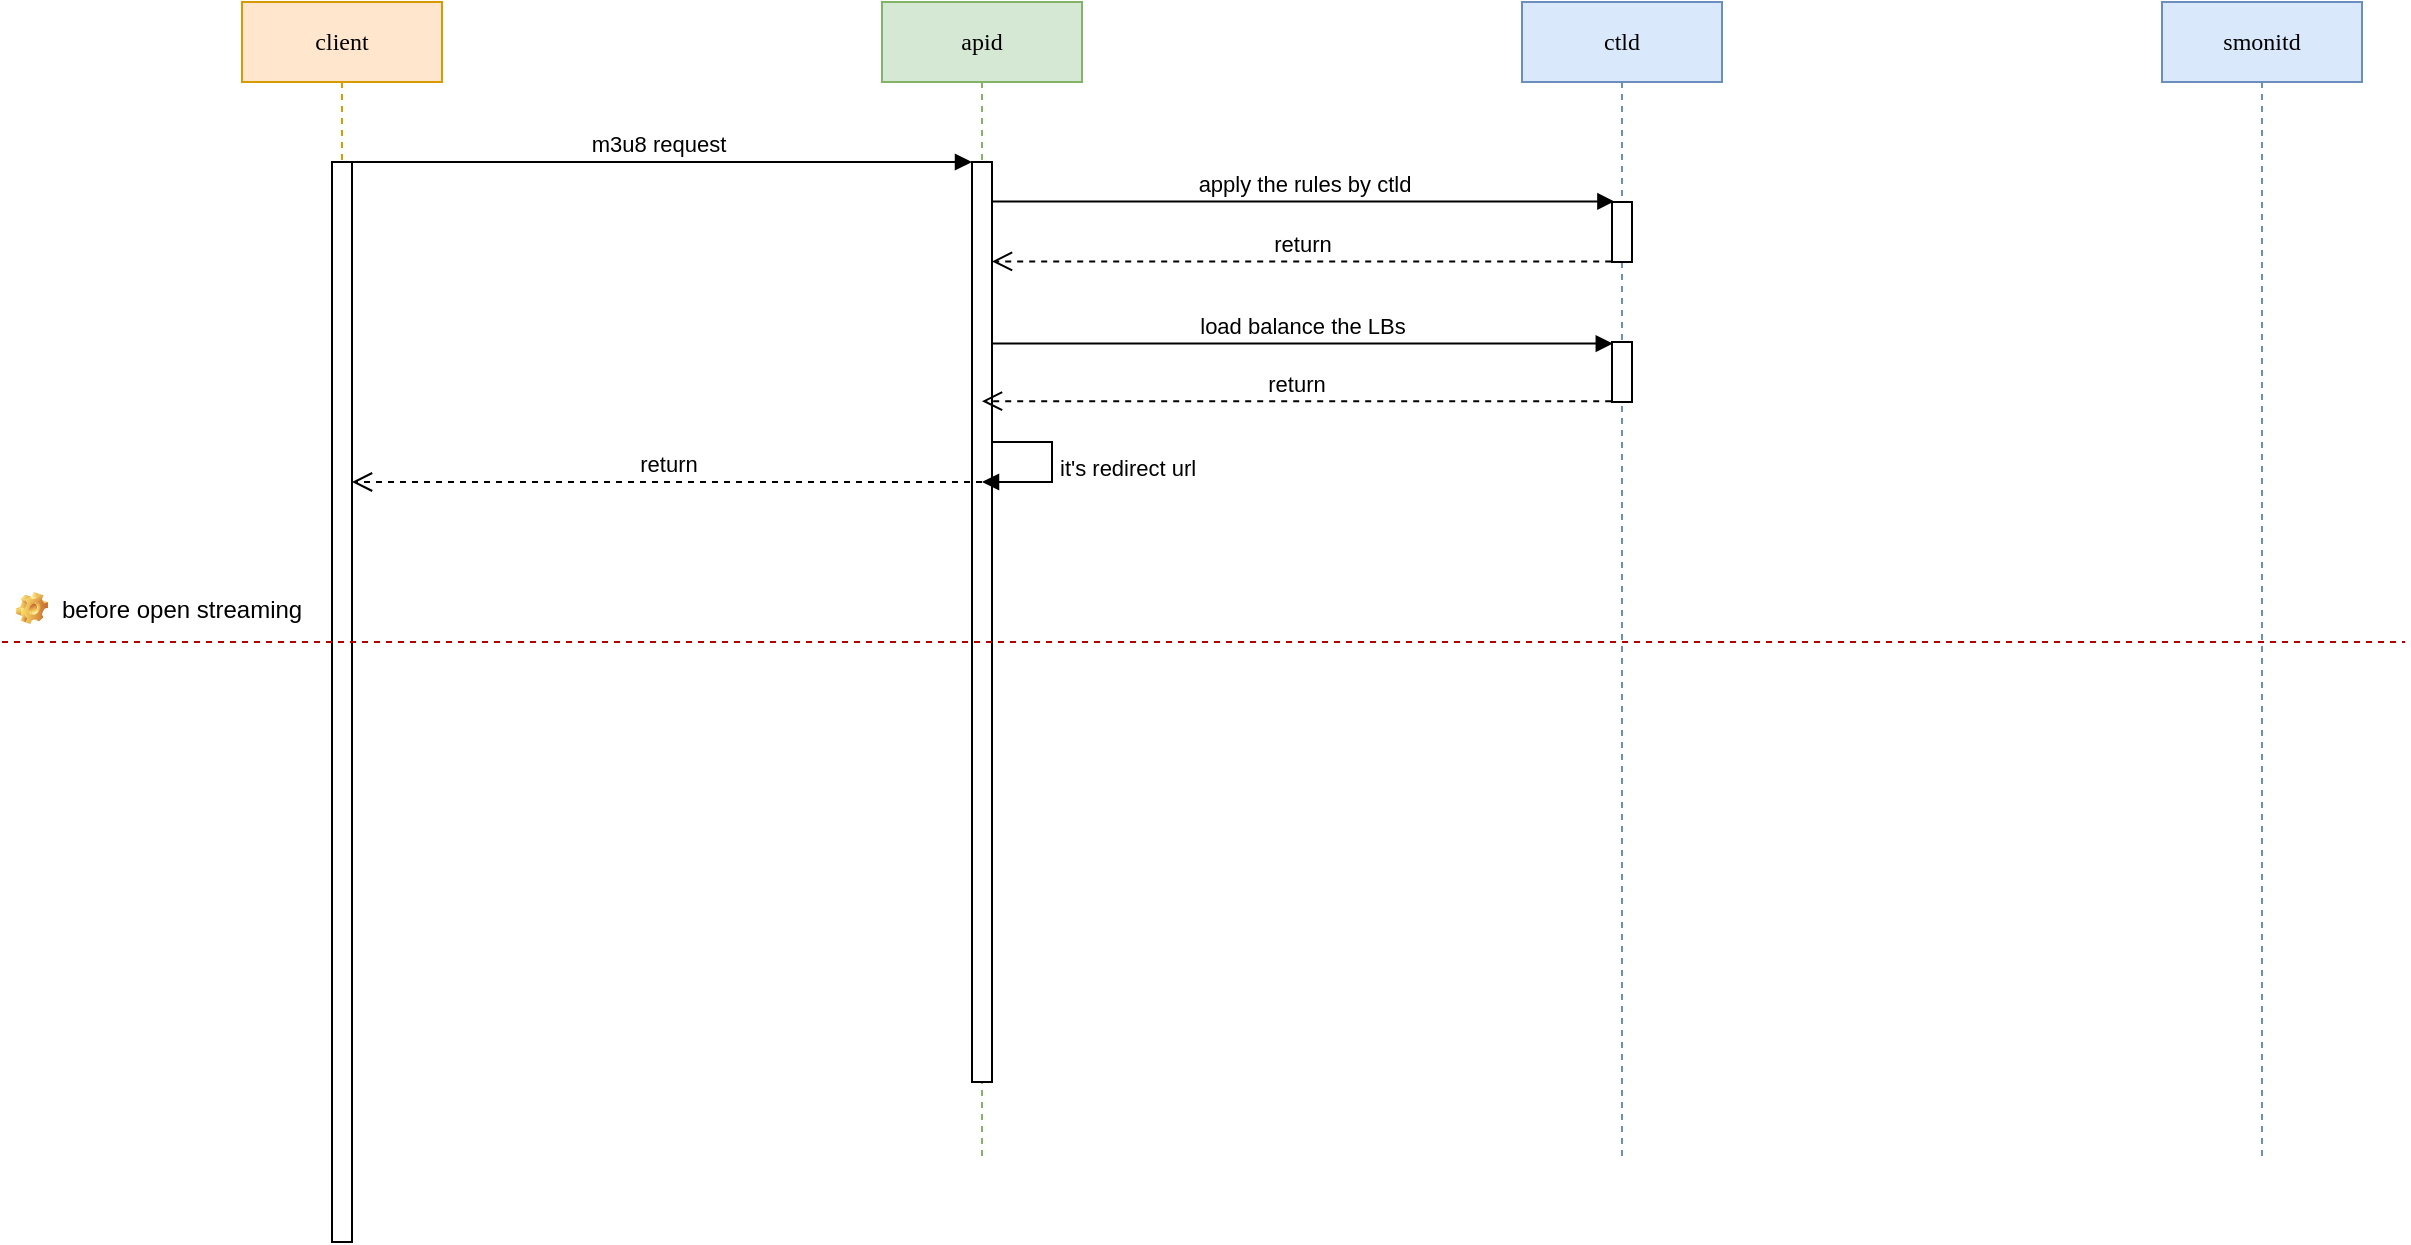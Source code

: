 <mxfile version="20.8.3" type="github">
  <diagram name="apid-hls" id="13e1069c-82ec-6db2-03f1-153e76fe0fe0">
    <mxGraphModel dx="2145" dy="634" grid="1" gridSize="10" guides="1" tooltips="1" connect="1" arrows="1" fold="1" page="1" pageScale="1" pageWidth="1100" pageHeight="850" background="none" math="0" shadow="0">
      <root>
        <mxCell id="0" />
        <mxCell id="1" parent="0" />
        <mxCell id="7baba1c4bc27f4b0-2" value="apid" style="shape=umlLifeline;perimeter=lifelinePerimeter;whiteSpace=wrap;html=1;container=1;collapsible=0;recursiveResize=0;outlineConnect=0;rounded=0;shadow=0;comic=0;labelBackgroundColor=none;strokeWidth=1;fontFamily=Verdana;fontSize=12;align=center;fillColor=#d5e8d4;strokeColor=#82b366;" parent="1" vertex="1">
          <mxGeometry x="400" y="80" width="100" height="580" as="geometry" />
        </mxCell>
        <mxCell id="UFAurpjtppyZMZ4vWk6g-6" value="" style="html=1;points=[];perimeter=orthogonalPerimeter;rounded=0;shadow=0;glass=0;sketch=0;strokeColor=default;" vertex="1" parent="7baba1c4bc27f4b0-2">
          <mxGeometry x="45" y="80" width="10" height="460" as="geometry" />
        </mxCell>
        <mxCell id="UFAurpjtppyZMZ4vWk6g-18" value="it&#39;s redirect url" style="edgeStyle=orthogonalEdgeStyle;html=1;align=left;spacingLeft=2;endArrow=block;rounded=0;" edge="1" parent="7baba1c4bc27f4b0-2">
          <mxGeometry relative="1" as="geometry">
            <mxPoint x="55" y="220" as="sourcePoint" />
            <Array as="points">
              <mxPoint x="85" y="220" />
              <mxPoint x="85" y="240" />
            </Array>
            <mxPoint x="50" y="240" as="targetPoint" />
          </mxGeometry>
        </mxCell>
        <mxCell id="7baba1c4bc27f4b0-3" value="ctld" style="shape=umlLifeline;perimeter=lifelinePerimeter;whiteSpace=wrap;html=1;container=1;collapsible=0;recursiveResize=0;outlineConnect=0;rounded=0;shadow=0;comic=0;labelBackgroundColor=none;strokeWidth=1;fontFamily=Verdana;fontSize=12;align=center;fillColor=#dae8fc;strokeColor=#6c8ebf;" parent="1" vertex="1">
          <mxGeometry x="720" y="80" width="100" height="580" as="geometry" />
        </mxCell>
        <mxCell id="UFAurpjtppyZMZ4vWk6g-10" value="" style="html=1;points=[];perimeter=orthogonalPerimeter;rounded=0;shadow=0;glass=0;sketch=0;strokeColor=default;" vertex="1" parent="7baba1c4bc27f4b0-3">
          <mxGeometry x="45" y="100" width="10" height="30" as="geometry" />
        </mxCell>
        <mxCell id="UFAurpjtppyZMZ4vWk6g-14" value="" style="html=1;points=[];perimeter=orthogonalPerimeter;rounded=0;shadow=0;glass=0;sketch=0;strokeColor=default;" vertex="1" parent="7baba1c4bc27f4b0-3">
          <mxGeometry x="45" y="170" width="10" height="30" as="geometry" />
        </mxCell>
        <mxCell id="7baba1c4bc27f4b0-8" value="client" style="shape=umlLifeline;perimeter=lifelinePerimeter;whiteSpace=wrap;html=1;container=1;collapsible=0;recursiveResize=0;outlineConnect=0;rounded=0;shadow=0;comic=0;labelBackgroundColor=none;strokeWidth=1;fontFamily=Verdana;fontSize=12;align=center;fillColor=#ffe6cc;strokeColor=#d79b00;" parent="1" vertex="1">
          <mxGeometry x="80" y="80" width="100" height="620" as="geometry" />
        </mxCell>
        <mxCell id="UFAurpjtppyZMZ4vWk6g-9" value="" style="html=1;points=[];perimeter=orthogonalPerimeter;rounded=0;shadow=0;glass=0;sketch=0;strokeColor=default;" vertex="1" parent="7baba1c4bc27f4b0-8">
          <mxGeometry x="45" y="80" width="10" height="540" as="geometry" />
        </mxCell>
        <mxCell id="UFAurpjtppyZMZ4vWk6g-1" value="smonitd" style="shape=umlLifeline;perimeter=lifelinePerimeter;whiteSpace=wrap;html=1;container=1;collapsible=0;recursiveResize=0;outlineConnect=0;rounded=0;shadow=0;comic=0;labelBackgroundColor=none;strokeWidth=1;fontFamily=Verdana;fontSize=12;align=center;fillColor=#dae8fc;strokeColor=#6c8ebf;glass=0;" vertex="1" parent="1">
          <mxGeometry x="1040" y="80" width="100" height="580" as="geometry" />
        </mxCell>
        <mxCell id="UFAurpjtppyZMZ4vWk6g-7" value="m3u8 request" style="html=1;verticalAlign=bottom;endArrow=block;entryX=0;entryY=0;rounded=0;" edge="1" target="UFAurpjtppyZMZ4vWk6g-6" parent="1" source="7baba1c4bc27f4b0-8">
          <mxGeometry relative="1" as="geometry">
            <mxPoint x="375" y="200" as="sourcePoint" />
          </mxGeometry>
        </mxCell>
        <mxCell id="UFAurpjtppyZMZ4vWk6g-8" value="return" style="html=1;verticalAlign=bottom;endArrow=open;dashed=1;endSize=8;rounded=0;" edge="1" parent="1" target="UFAurpjtppyZMZ4vWk6g-9">
          <mxGeometry relative="1" as="geometry">
            <mxPoint x="140" y="240" as="targetPoint" />
            <mxPoint x="450" y="320" as="sourcePoint" />
          </mxGeometry>
        </mxCell>
        <mxCell id="UFAurpjtppyZMZ4vWk6g-11" value="apply the rules by ctld" style="html=1;verticalAlign=bottom;endArrow=block;rounded=0;entryX=0.12;entryY=-0.01;entryDx=0;entryDy=0;entryPerimeter=0;" edge="1" parent="1" source="UFAurpjtppyZMZ4vWk6g-6" target="UFAurpjtppyZMZ4vWk6g-10">
          <mxGeometry relative="1" as="geometry">
            <mxPoint x="139.7" y="170" as="sourcePoint" />
            <mxPoint x="760" y="175" as="targetPoint" />
            <Array as="points" />
          </mxGeometry>
        </mxCell>
        <mxCell id="UFAurpjtppyZMZ4vWk6g-13" value="return" style="html=1;verticalAlign=bottom;endArrow=open;dashed=1;endSize=8;rounded=0;exitX=-0.04;exitY=0.99;exitDx=0;exitDy=0;exitPerimeter=0;" edge="1" parent="1" source="UFAurpjtppyZMZ4vWk6g-10" target="UFAurpjtppyZMZ4vWk6g-6">
          <mxGeometry relative="1" as="geometry">
            <mxPoint x="460" y="220" as="targetPoint" />
            <mxPoint x="640" y="310" as="sourcePoint" />
          </mxGeometry>
        </mxCell>
        <mxCell id="UFAurpjtppyZMZ4vWk6g-15" value="load balance the LBs" style="html=1;verticalAlign=bottom;endArrow=block;rounded=0;entryX=0.04;entryY=0.027;entryDx=0;entryDy=0;entryPerimeter=0;" edge="1" parent="1" source="UFAurpjtppyZMZ4vWk6g-6" target="UFAurpjtppyZMZ4vWk6g-14">
          <mxGeometry relative="1" as="geometry">
            <mxPoint x="460" y="240.0" as="sourcePoint" />
            <mxPoint x="771.2" y="240.0" as="targetPoint" />
            <Array as="points" />
          </mxGeometry>
        </mxCell>
        <mxCell id="UFAurpjtppyZMZ4vWk6g-16" value="return" style="html=1;verticalAlign=bottom;endArrow=open;dashed=1;endSize=8;rounded=0;exitX=-0.04;exitY=0.987;exitDx=0;exitDy=0;exitPerimeter=0;" edge="1" parent="1" source="UFAurpjtppyZMZ4vWk6g-14" target="7baba1c4bc27f4b0-2">
          <mxGeometry relative="1" as="geometry">
            <mxPoint x="460" y="280" as="targetPoint" />
            <mxPoint x="774.6" y="219.7" as="sourcePoint" />
          </mxGeometry>
        </mxCell>
        <mxCell id="UFAurpjtppyZMZ4vWk6g-19" value="" style="endArrow=none;html=1;rounded=0;dashed=1;fillColor=#e51400;strokeColor=#B20000;" edge="1" parent="1">
          <mxGeometry width="50" height="50" relative="1" as="geometry">
            <mxPoint x="-40" y="400" as="sourcePoint" />
            <mxPoint x="1161.6" y="400" as="targetPoint" />
          </mxGeometry>
        </mxCell>
        <mxCell id="UFAurpjtppyZMZ4vWk6g-21" value="before open streaming" style="label;fontStyle=0;strokeColor=none;fillColor=none;align=left;verticalAlign=top;overflow=hidden;spacingLeft=28;spacingRight=4;rotatable=0;points=[[0,0.5],[1,0.5]];portConstraint=eastwest;imageWidth=16;imageHeight=16;image=img/clipart/Gear_128x128.png;rounded=0;shadow=0;glass=0;sketch=0;" vertex="1" parent="1">
          <mxGeometry x="-40" y="370" width="160" height="26" as="geometry" />
        </mxCell>
      </root>
    </mxGraphModel>
  </diagram>
</mxfile>

